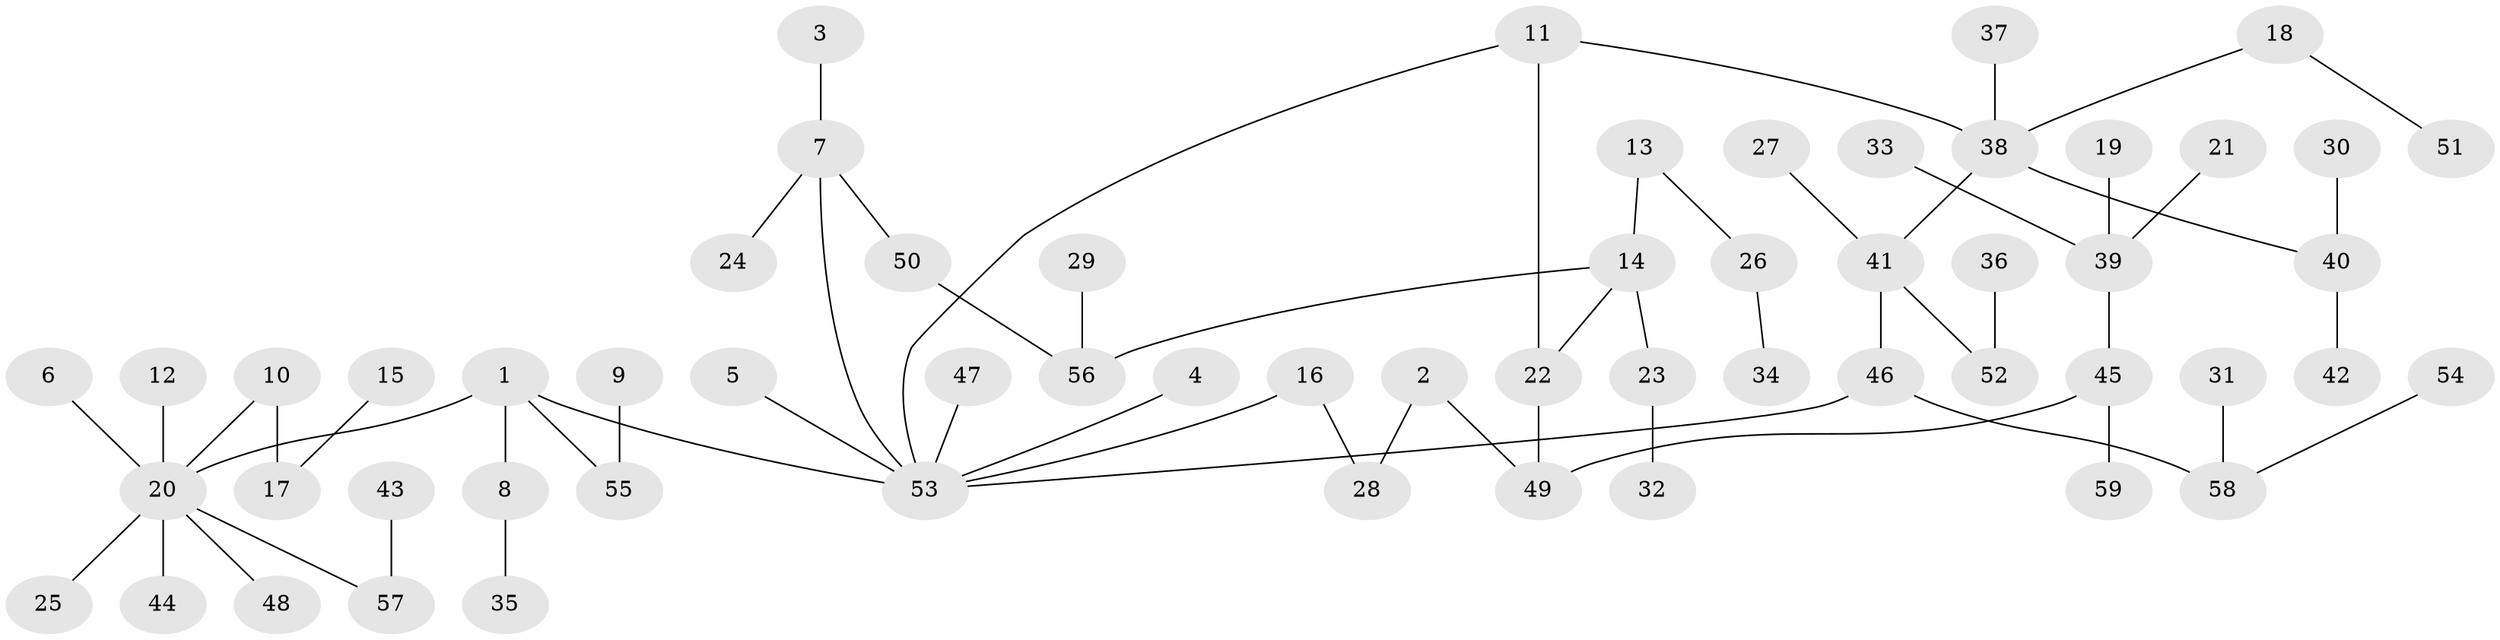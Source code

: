 // original degree distribution, {9: 0.017094017094017096, 4: 0.07692307692307693, 7: 0.008547008547008548, 5: 0.017094017094017096, 6: 0.017094017094017096, 2: 0.27350427350427353, 3: 0.10256410256410256, 1: 0.48717948717948717}
// Generated by graph-tools (version 1.1) at 2025/49/03/09/25 03:49:26]
// undirected, 59 vertices, 61 edges
graph export_dot {
graph [start="1"]
  node [color=gray90,style=filled];
  1;
  2;
  3;
  4;
  5;
  6;
  7;
  8;
  9;
  10;
  11;
  12;
  13;
  14;
  15;
  16;
  17;
  18;
  19;
  20;
  21;
  22;
  23;
  24;
  25;
  26;
  27;
  28;
  29;
  30;
  31;
  32;
  33;
  34;
  35;
  36;
  37;
  38;
  39;
  40;
  41;
  42;
  43;
  44;
  45;
  46;
  47;
  48;
  49;
  50;
  51;
  52;
  53;
  54;
  55;
  56;
  57;
  58;
  59;
  1 -- 8 [weight=1.0];
  1 -- 20 [weight=1.0];
  1 -- 53 [weight=1.0];
  1 -- 55 [weight=1.0];
  2 -- 28 [weight=1.0];
  2 -- 49 [weight=1.0];
  3 -- 7 [weight=1.0];
  4 -- 53 [weight=1.0];
  5 -- 53 [weight=1.0];
  6 -- 20 [weight=1.0];
  7 -- 24 [weight=1.0];
  7 -- 50 [weight=1.0];
  7 -- 53 [weight=1.0];
  8 -- 35 [weight=1.0];
  9 -- 55 [weight=1.0];
  10 -- 17 [weight=1.0];
  10 -- 20 [weight=1.0];
  11 -- 22 [weight=1.0];
  11 -- 38 [weight=1.0];
  11 -- 53 [weight=1.0];
  12 -- 20 [weight=1.0];
  13 -- 14 [weight=1.0];
  13 -- 26 [weight=1.0];
  14 -- 22 [weight=1.0];
  14 -- 23 [weight=1.0];
  14 -- 56 [weight=1.0];
  15 -- 17 [weight=1.0];
  16 -- 28 [weight=1.0];
  16 -- 53 [weight=1.0];
  18 -- 38 [weight=1.0];
  18 -- 51 [weight=1.0];
  19 -- 39 [weight=1.0];
  20 -- 25 [weight=1.0];
  20 -- 44 [weight=1.0];
  20 -- 48 [weight=1.0];
  20 -- 57 [weight=1.0];
  21 -- 39 [weight=1.0];
  22 -- 49 [weight=1.0];
  23 -- 32 [weight=1.0];
  26 -- 34 [weight=1.0];
  27 -- 41 [weight=1.0];
  29 -- 56 [weight=1.0];
  30 -- 40 [weight=1.0];
  31 -- 58 [weight=1.0];
  33 -- 39 [weight=1.0];
  36 -- 52 [weight=1.0];
  37 -- 38 [weight=1.0];
  38 -- 40 [weight=1.0];
  38 -- 41 [weight=1.0];
  39 -- 45 [weight=1.0];
  40 -- 42 [weight=1.0];
  41 -- 46 [weight=1.0];
  41 -- 52 [weight=1.0];
  43 -- 57 [weight=1.0];
  45 -- 49 [weight=1.0];
  45 -- 59 [weight=1.0];
  46 -- 53 [weight=1.0];
  46 -- 58 [weight=1.0];
  47 -- 53 [weight=1.0];
  50 -- 56 [weight=1.0];
  54 -- 58 [weight=1.0];
}
